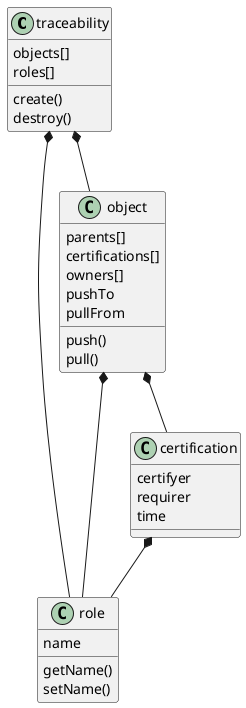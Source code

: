 @startuml
class "traceability" as trace {
	objects[]
	roles[]
	create()
	destroy()
}
class "role" as role {
	name
	getName()
	setName()
}
class "certification" as cert {
	certifyer
	requirer
	time
}
class "object" as obj {
	parents[]
	certifications[]
	owners[]
	pushTo
	pullFrom
	push()
	pull()
}

trace *-- obj
trace *-- role
obj *-- cert
obj *-- role
cert *-- role
@enduml
